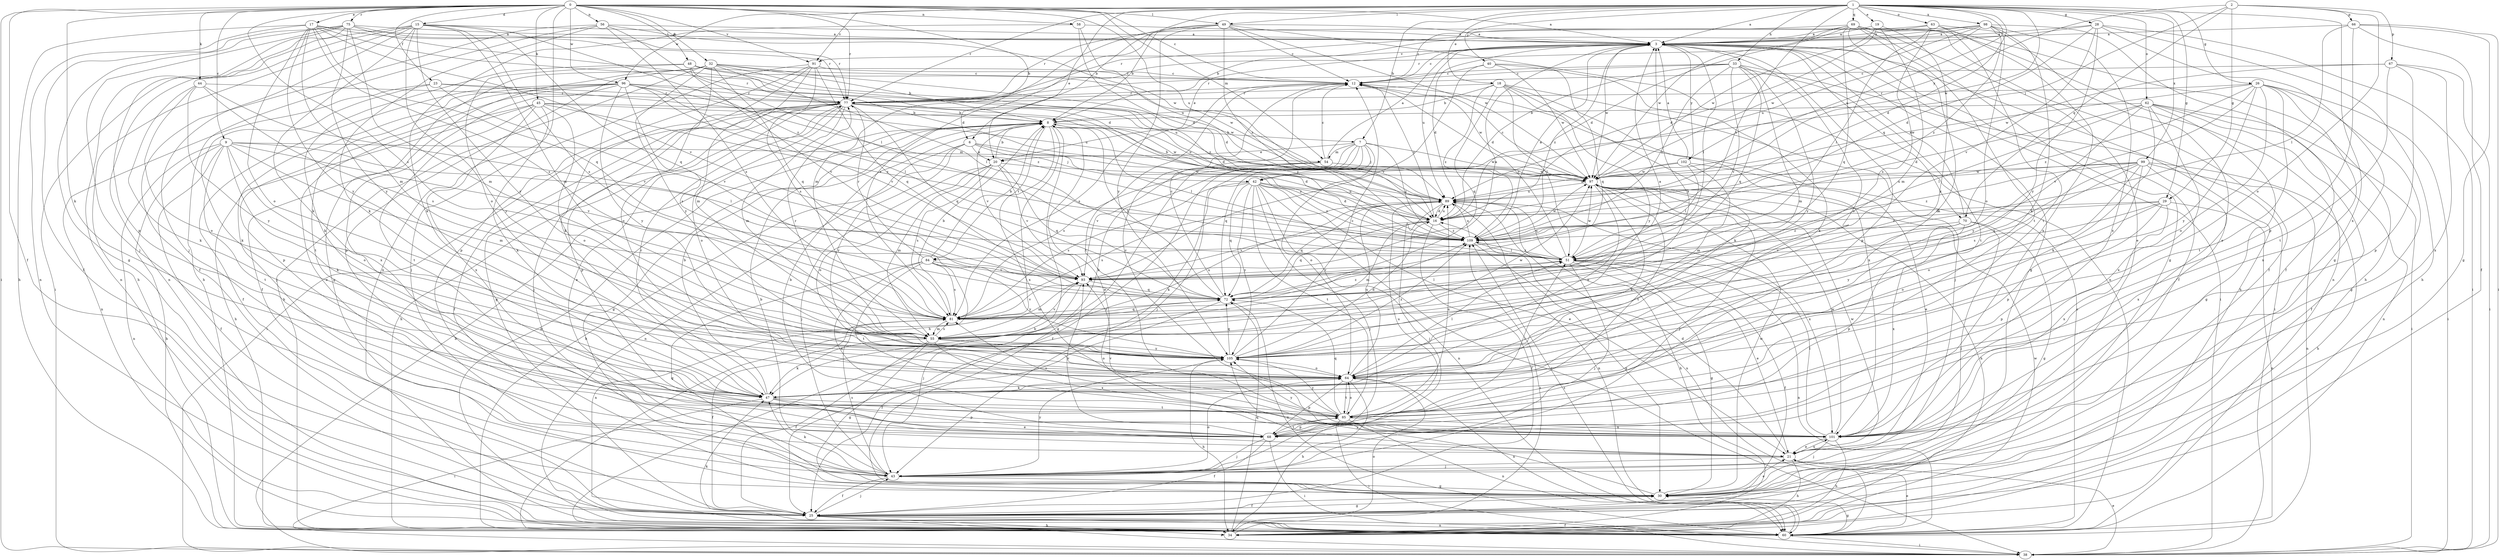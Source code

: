 strict digraph  {
0;
1;
2;
3;
6;
7;
8;
9;
12;
15;
16;
17;
18;
19;
20;
21;
23;
25;
26;
28;
29;
30;
32;
33;
34;
38;
40;
42;
43;
44;
45;
47;
48;
49;
51;
54;
55;
56;
58;
60;
62;
63;
64;
66;
67;
68;
69;
70;
72;
75;
77;
81;
84;
85;
89;
91;
93;
96;
97;
98;
99;
101;
102;
105;
109;
0 -> 3  [label=a];
0 -> 6  [label=b];
0 -> 9  [label=c];
0 -> 12  [label=c];
0 -> 15  [label=d];
0 -> 17  [label=e];
0 -> 23  [label=f];
0 -> 25  [label=f];
0 -> 32  [label=h];
0 -> 38  [label=i];
0 -> 44  [label=k];
0 -> 45  [label=k];
0 -> 47  [label=k];
0 -> 48  [label=l];
0 -> 49  [label=l];
0 -> 54  [label=m];
0 -> 56  [label=n];
0 -> 58  [label=n];
0 -> 60  [label=n];
0 -> 75  [label=r];
0 -> 77  [label=r];
0 -> 81  [label=s];
0 -> 89  [label=u];
0 -> 91  [label=v];
0 -> 96  [label=w];
1 -> 3  [label=a];
1 -> 6  [label=b];
1 -> 7  [label=b];
1 -> 16  [label=d];
1 -> 18  [label=e];
1 -> 19  [label=e];
1 -> 20  [label=e];
1 -> 26  [label=g];
1 -> 28  [label=g];
1 -> 29  [label=g];
1 -> 33  [label=h];
1 -> 40  [label=j];
1 -> 49  [label=l];
1 -> 62  [label=o];
1 -> 63  [label=o];
1 -> 69  [label=q];
1 -> 77  [label=r];
1 -> 84  [label=t];
1 -> 89  [label=u];
1 -> 91  [label=v];
1 -> 96  [label=w];
1 -> 97  [label=w];
1 -> 98  [label=x];
1 -> 99  [label=x];
1 -> 101  [label=x];
2 -> 29  [label=g];
2 -> 42  [label=j];
2 -> 64  [label=o];
2 -> 66  [label=p];
2 -> 67  [label=p];
2 -> 70  [label=q];
2 -> 102  [label=y];
3 -> 12  [label=c];
3 -> 16  [label=d];
3 -> 20  [label=e];
3 -> 25  [label=f];
3 -> 30  [label=g];
3 -> 34  [label=h];
3 -> 38  [label=i];
3 -> 51  [label=l];
3 -> 64  [label=o];
3 -> 68  [label=p];
3 -> 70  [label=q];
3 -> 89  [label=u];
3 -> 91  [label=v];
3 -> 97  [label=w];
3 -> 102  [label=y];
3 -> 109  [label=z];
6 -> 16  [label=d];
6 -> 20  [label=e];
6 -> 34  [label=h];
6 -> 42  [label=j];
6 -> 60  [label=n];
6 -> 105  [label=y];
6 -> 109  [label=z];
7 -> 20  [label=e];
7 -> 42  [label=j];
7 -> 43  [label=j];
7 -> 47  [label=k];
7 -> 54  [label=m];
7 -> 64  [label=o];
7 -> 72  [label=q];
7 -> 81  [label=s];
7 -> 97  [label=w];
7 -> 109  [label=z];
8 -> 7  [label=b];
8 -> 21  [label=e];
8 -> 30  [label=g];
8 -> 34  [label=h];
8 -> 51  [label=l];
8 -> 84  [label=t];
8 -> 93  [label=v];
8 -> 97  [label=w];
8 -> 101  [label=x];
9 -> 25  [label=f];
9 -> 34  [label=h];
9 -> 47  [label=k];
9 -> 51  [label=l];
9 -> 54  [label=m];
9 -> 55  [label=m];
9 -> 60  [label=n];
9 -> 64  [label=o];
9 -> 85  [label=t];
9 -> 93  [label=v];
12 -> 77  [label=r];
12 -> 81  [label=s];
12 -> 85  [label=t];
12 -> 97  [label=w];
15 -> 3  [label=a];
15 -> 34  [label=h];
15 -> 38  [label=i];
15 -> 43  [label=j];
15 -> 47  [label=k];
15 -> 55  [label=m];
15 -> 60  [label=n];
15 -> 64  [label=o];
15 -> 72  [label=q];
15 -> 81  [label=s];
15 -> 105  [label=y];
15 -> 109  [label=z];
16 -> 12  [label=c];
16 -> 25  [label=f];
16 -> 55  [label=m];
16 -> 72  [label=q];
16 -> 89  [label=u];
16 -> 93  [label=v];
16 -> 109  [label=z];
17 -> 3  [label=a];
17 -> 16  [label=d];
17 -> 34  [label=h];
17 -> 55  [label=m];
17 -> 60  [label=n];
17 -> 64  [label=o];
17 -> 72  [label=q];
17 -> 77  [label=r];
17 -> 81  [label=s];
17 -> 93  [label=v];
17 -> 105  [label=y];
18 -> 8  [label=b];
18 -> 43  [label=j];
18 -> 47  [label=k];
18 -> 51  [label=l];
18 -> 72  [label=q];
18 -> 77  [label=r];
18 -> 101  [label=x];
18 -> 105  [label=y];
18 -> 109  [label=z];
19 -> 3  [label=a];
19 -> 16  [label=d];
19 -> 55  [label=m];
19 -> 97  [label=w];
19 -> 105  [label=y];
20 -> 8  [label=b];
20 -> 43  [label=j];
20 -> 55  [label=m];
20 -> 64  [label=o];
20 -> 72  [label=q];
20 -> 81  [label=s];
20 -> 93  [label=v];
20 -> 97  [label=w];
21 -> 16  [label=d];
21 -> 34  [label=h];
21 -> 43  [label=j];
21 -> 97  [label=w];
21 -> 101  [label=x];
23 -> 47  [label=k];
23 -> 60  [label=n];
23 -> 77  [label=r];
23 -> 89  [label=u];
23 -> 93  [label=v];
25 -> 30  [label=g];
25 -> 34  [label=h];
25 -> 38  [label=i];
25 -> 43  [label=j];
25 -> 60  [label=n];
26 -> 30  [label=g];
26 -> 38  [label=i];
26 -> 64  [label=o];
26 -> 77  [label=r];
26 -> 85  [label=t];
26 -> 93  [label=v];
26 -> 97  [label=w];
26 -> 101  [label=x];
26 -> 105  [label=y];
26 -> 109  [label=z];
28 -> 3  [label=a];
28 -> 16  [label=d];
28 -> 30  [label=g];
28 -> 34  [label=h];
28 -> 38  [label=i];
28 -> 77  [label=r];
28 -> 93  [label=v];
28 -> 105  [label=y];
29 -> 16  [label=d];
29 -> 60  [label=n];
29 -> 64  [label=o];
29 -> 68  [label=p];
29 -> 101  [label=x];
29 -> 105  [label=y];
29 -> 109  [label=z];
30 -> 21  [label=e];
30 -> 25  [label=f];
30 -> 97  [label=w];
30 -> 105  [label=y];
32 -> 8  [label=b];
32 -> 12  [label=c];
32 -> 16  [label=d];
32 -> 25  [label=f];
32 -> 30  [label=g];
32 -> 34  [label=h];
32 -> 51  [label=l];
32 -> 64  [label=o];
32 -> 68  [label=p];
32 -> 72  [label=q];
32 -> 105  [label=y];
32 -> 109  [label=z];
33 -> 12  [label=c];
33 -> 16  [label=d];
33 -> 38  [label=i];
33 -> 55  [label=m];
33 -> 72  [label=q];
33 -> 77  [label=r];
33 -> 85  [label=t];
33 -> 93  [label=v];
33 -> 105  [label=y];
33 -> 109  [label=z];
34 -> 8  [label=b];
34 -> 64  [label=o];
34 -> 72  [label=q];
34 -> 97  [label=w];
34 -> 109  [label=z];
38 -> 8  [label=b];
38 -> 21  [label=e];
40 -> 12  [label=c];
40 -> 47  [label=k];
40 -> 72  [label=q];
40 -> 93  [label=v];
40 -> 97  [label=w];
42 -> 16  [label=d];
42 -> 21  [label=e];
42 -> 38  [label=i];
42 -> 43  [label=j];
42 -> 47  [label=k];
42 -> 60  [label=n];
42 -> 72  [label=q];
42 -> 81  [label=s];
42 -> 85  [label=t];
42 -> 89  [label=u];
42 -> 105  [label=y];
42 -> 109  [label=z];
43 -> 8  [label=b];
43 -> 25  [label=f];
43 -> 30  [label=g];
43 -> 47  [label=k];
43 -> 64  [label=o];
43 -> 81  [label=s];
43 -> 105  [label=y];
44 -> 47  [label=k];
44 -> 64  [label=o];
44 -> 77  [label=r];
44 -> 81  [label=s];
44 -> 93  [label=v];
44 -> 105  [label=y];
45 -> 8  [label=b];
45 -> 21  [label=e];
45 -> 34  [label=h];
45 -> 47  [label=k];
45 -> 64  [label=o];
45 -> 85  [label=t];
45 -> 89  [label=u];
45 -> 101  [label=x];
45 -> 109  [label=z];
47 -> 8  [label=b];
47 -> 21  [label=e];
47 -> 38  [label=i];
47 -> 68  [label=p];
47 -> 77  [label=r];
47 -> 85  [label=t];
48 -> 12  [label=c];
48 -> 47  [label=k];
48 -> 77  [label=r];
48 -> 89  [label=u];
48 -> 93  [label=v];
48 -> 97  [label=w];
48 -> 105  [label=y];
49 -> 3  [label=a];
49 -> 8  [label=b];
49 -> 12  [label=c];
49 -> 55  [label=m];
49 -> 60  [label=n];
49 -> 81  [label=s];
49 -> 97  [label=w];
49 -> 105  [label=y];
49 -> 109  [label=z];
51 -> 12  [label=c];
51 -> 21  [label=e];
51 -> 25  [label=f];
51 -> 30  [label=g];
51 -> 43  [label=j];
51 -> 60  [label=n];
51 -> 89  [label=u];
51 -> 93  [label=v];
51 -> 97  [label=w];
51 -> 109  [label=z];
54 -> 3  [label=a];
54 -> 12  [label=c];
54 -> 25  [label=f];
54 -> 30  [label=g];
54 -> 93  [label=v];
54 -> 97  [label=w];
55 -> 3  [label=a];
55 -> 25  [label=f];
55 -> 30  [label=g];
55 -> 47  [label=k];
55 -> 64  [label=o];
55 -> 77  [label=r];
55 -> 81  [label=s];
55 -> 89  [label=u];
55 -> 93  [label=v];
55 -> 97  [label=w];
55 -> 101  [label=x];
55 -> 105  [label=y];
56 -> 3  [label=a];
56 -> 25  [label=f];
56 -> 34  [label=h];
56 -> 47  [label=k];
56 -> 51  [label=l];
56 -> 81  [label=s];
56 -> 97  [label=w];
58 -> 3  [label=a];
58 -> 16  [label=d];
58 -> 47  [label=k];
58 -> 89  [label=u];
60 -> 8  [label=b];
60 -> 12  [label=c];
60 -> 21  [label=e];
60 -> 25  [label=f];
60 -> 30  [label=g];
60 -> 38  [label=i];
60 -> 47  [label=k];
60 -> 89  [label=u];
60 -> 109  [label=z];
62 -> 8  [label=b];
62 -> 16  [label=d];
62 -> 25  [label=f];
62 -> 30  [label=g];
62 -> 38  [label=i];
62 -> 47  [label=k];
62 -> 51  [label=l];
62 -> 60  [label=n];
62 -> 101  [label=x];
62 -> 105  [label=y];
63 -> 3  [label=a];
63 -> 12  [label=c];
63 -> 21  [label=e];
63 -> 51  [label=l];
63 -> 81  [label=s];
63 -> 85  [label=t];
63 -> 101  [label=x];
64 -> 34  [label=h];
64 -> 47  [label=k];
64 -> 51  [label=l];
64 -> 60  [label=n];
64 -> 68  [label=p];
64 -> 85  [label=t];
64 -> 89  [label=u];
66 -> 3  [label=a];
66 -> 25  [label=f];
66 -> 30  [label=g];
66 -> 38  [label=i];
66 -> 51  [label=l];
66 -> 68  [label=p];
67 -> 12  [label=c];
67 -> 38  [label=i];
67 -> 68  [label=p];
67 -> 85  [label=t];
67 -> 97  [label=w];
67 -> 101  [label=x];
68 -> 8  [label=b];
68 -> 25  [label=f];
68 -> 38  [label=i];
68 -> 43  [label=j];
68 -> 85  [label=t];
68 -> 89  [label=u];
68 -> 93  [label=v];
69 -> 3  [label=a];
69 -> 16  [label=d];
69 -> 21  [label=e];
69 -> 25  [label=f];
69 -> 30  [label=g];
69 -> 34  [label=h];
69 -> 47  [label=k];
69 -> 60  [label=n];
69 -> 72  [label=q];
69 -> 77  [label=r];
69 -> 85  [label=t];
69 -> 97  [label=w];
70 -> 3  [label=a];
70 -> 30  [label=g];
70 -> 43  [label=j];
70 -> 68  [label=p];
70 -> 93  [label=v];
70 -> 101  [label=x];
70 -> 109  [label=z];
72 -> 8  [label=b];
72 -> 12  [label=c];
72 -> 25  [label=f];
72 -> 51  [label=l];
72 -> 60  [label=n];
72 -> 81  [label=s];
75 -> 3  [label=a];
75 -> 16  [label=d];
75 -> 25  [label=f];
75 -> 30  [label=g];
75 -> 43  [label=j];
75 -> 55  [label=m];
75 -> 60  [label=n];
75 -> 68  [label=p];
75 -> 77  [label=r];
75 -> 105  [label=y];
77 -> 8  [label=b];
77 -> 16  [label=d];
77 -> 21  [label=e];
77 -> 25  [label=f];
77 -> 30  [label=g];
77 -> 34  [label=h];
77 -> 38  [label=i];
77 -> 43  [label=j];
77 -> 55  [label=m];
77 -> 64  [label=o];
77 -> 68  [label=p];
77 -> 72  [label=q];
77 -> 109  [label=z];
81 -> 3  [label=a];
81 -> 8  [label=b];
81 -> 25  [label=f];
81 -> 55  [label=m];
81 -> 72  [label=q];
81 -> 93  [label=v];
81 -> 109  [label=z];
84 -> 8  [label=b];
84 -> 30  [label=g];
84 -> 60  [label=n];
84 -> 77  [label=r];
84 -> 81  [label=s];
84 -> 85  [label=t];
84 -> 93  [label=v];
84 -> 101  [label=x];
84 -> 105  [label=y];
85 -> 12  [label=c];
85 -> 38  [label=i];
85 -> 51  [label=l];
85 -> 60  [label=n];
85 -> 64  [label=o];
85 -> 68  [label=p];
85 -> 72  [label=q];
85 -> 81  [label=s];
85 -> 89  [label=u];
85 -> 101  [label=x];
85 -> 105  [label=y];
89 -> 16  [label=d];
89 -> 34  [label=h];
89 -> 43  [label=j];
89 -> 60  [label=n];
89 -> 72  [label=q];
89 -> 81  [label=s];
89 -> 101  [label=x];
91 -> 12  [label=c];
91 -> 43  [label=j];
91 -> 47  [label=k];
91 -> 55  [label=m];
91 -> 68  [label=p];
91 -> 72  [label=q];
91 -> 81  [label=s];
93 -> 3  [label=a];
93 -> 43  [label=j];
93 -> 55  [label=m];
93 -> 72  [label=q];
96 -> 25  [label=f];
96 -> 43  [label=j];
96 -> 51  [label=l];
96 -> 68  [label=p];
96 -> 77  [label=r];
96 -> 81  [label=s];
96 -> 85  [label=t];
96 -> 93  [label=v];
96 -> 97  [label=w];
96 -> 101  [label=x];
96 -> 105  [label=y];
96 -> 109  [label=z];
97 -> 8  [label=b];
97 -> 12  [label=c];
97 -> 34  [label=h];
97 -> 43  [label=j];
97 -> 47  [label=k];
97 -> 64  [label=o];
97 -> 85  [label=t];
97 -> 89  [label=u];
98 -> 3  [label=a];
98 -> 8  [label=b];
98 -> 25  [label=f];
98 -> 47  [label=k];
98 -> 64  [label=o];
98 -> 77  [label=r];
98 -> 89  [label=u];
98 -> 97  [label=w];
98 -> 101  [label=x];
98 -> 109  [label=z];
99 -> 34  [label=h];
99 -> 60  [label=n];
99 -> 64  [label=o];
99 -> 68  [label=p];
99 -> 72  [label=q];
99 -> 81  [label=s];
99 -> 89  [label=u];
99 -> 97  [label=w];
99 -> 101  [label=x];
99 -> 109  [label=z];
101 -> 21  [label=e];
101 -> 34  [label=h];
101 -> 43  [label=j];
101 -> 51  [label=l];
101 -> 93  [label=v];
101 -> 97  [label=w];
101 -> 105  [label=y];
102 -> 3  [label=a];
102 -> 21  [label=e];
102 -> 51  [label=l];
102 -> 55  [label=m];
102 -> 89  [label=u];
102 -> 97  [label=w];
105 -> 12  [label=c];
105 -> 16  [label=d];
105 -> 34  [label=h];
105 -> 64  [label=o];
105 -> 72  [label=q];
105 -> 109  [label=z];
109 -> 3  [label=a];
109 -> 30  [label=g];
109 -> 51  [label=l];
109 -> 89  [label=u];
109 -> 97  [label=w];
}
